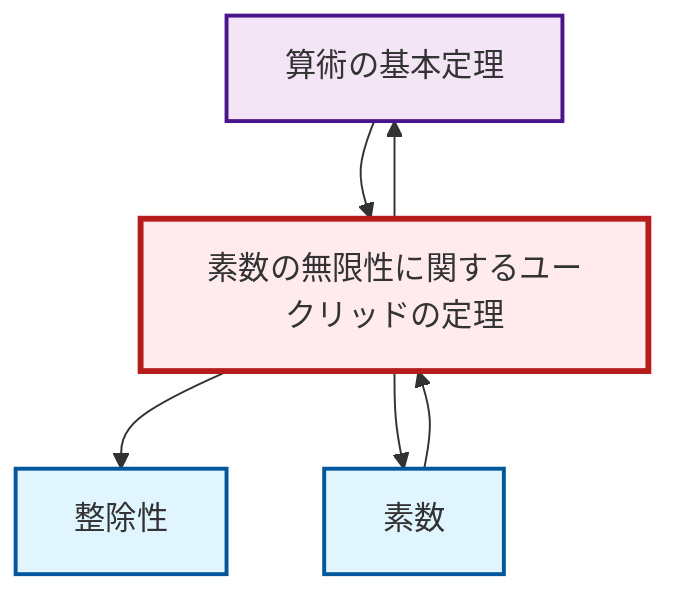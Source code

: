 graph TD
    classDef definition fill:#e1f5fe,stroke:#01579b,stroke-width:2px
    classDef theorem fill:#f3e5f5,stroke:#4a148c,stroke-width:2px
    classDef axiom fill:#fff3e0,stroke:#e65100,stroke-width:2px
    classDef example fill:#e8f5e9,stroke:#1b5e20,stroke-width:2px
    classDef current fill:#ffebee,stroke:#b71c1c,stroke-width:3px
    def-divisibility["整除性"]:::definition
    thm-fundamental-arithmetic["算術の基本定理"]:::theorem
    thm-euclid-infinitude-primes["素数の無限性に関するユークリッドの定理"]:::theorem
    def-prime["素数"]:::definition
    thm-euclid-infinitude-primes --> thm-fundamental-arithmetic
    def-prime --> thm-euclid-infinitude-primes
    thm-euclid-infinitude-primes --> def-divisibility
    thm-fundamental-arithmetic --> thm-euclid-infinitude-primes
    thm-euclid-infinitude-primes --> def-prime
    class thm-euclid-infinitude-primes current